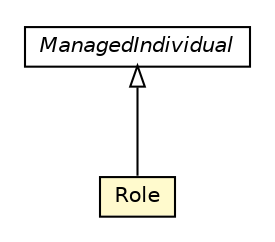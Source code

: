 #!/usr/local/bin/dot
#
# Class diagram 
# Generated by UMLGraph version R5_6-24-gf6e263 (http://www.umlgraph.org/)
#

digraph G {
	edge [fontname="Helvetica",fontsize=10,labelfontname="Helvetica",labelfontsize=10];
	node [fontname="Helvetica",fontsize=10,shape=plaintext];
	nodesep=0.25;
	ranksep=0.5;
	// org.universAAL.ontology.security.Role
	c311428 [label=<<table title="org.universAAL.ontology.security.Role" border="0" cellborder="1" cellspacing="0" cellpadding="2" port="p" bgcolor="lemonChiffon" href="./Role.html">
		<tr><td><table border="0" cellspacing="0" cellpadding="1">
<tr><td align="center" balign="center"> Role </td></tr>
		</table></td></tr>
		</table>>, URL="./Role.html", fontname="Helvetica", fontcolor="black", fontsize=10.0];
	//org.universAAL.ontology.security.Role extends org.universAAL.middleware.owl.ManagedIndividual
	c311446:p -> c311428:p [dir=back,arrowtail=empty];
	// org.universAAL.middleware.owl.ManagedIndividual
	c311446 [label=<<table title="org.universAAL.middleware.owl.ManagedIndividual" border="0" cellborder="1" cellspacing="0" cellpadding="2" port="p" href="http://java.sun.com/j2se/1.4.2/docs/api/org/universAAL/middleware/owl/ManagedIndividual.html">
		<tr><td><table border="0" cellspacing="0" cellpadding="1">
<tr><td align="center" balign="center"><font face="Helvetica-Oblique"> ManagedIndividual </font></td></tr>
		</table></td></tr>
		</table>>, URL="http://java.sun.com/j2se/1.4.2/docs/api/org/universAAL/middleware/owl/ManagedIndividual.html", fontname="Helvetica", fontcolor="black", fontsize=10.0];
}

